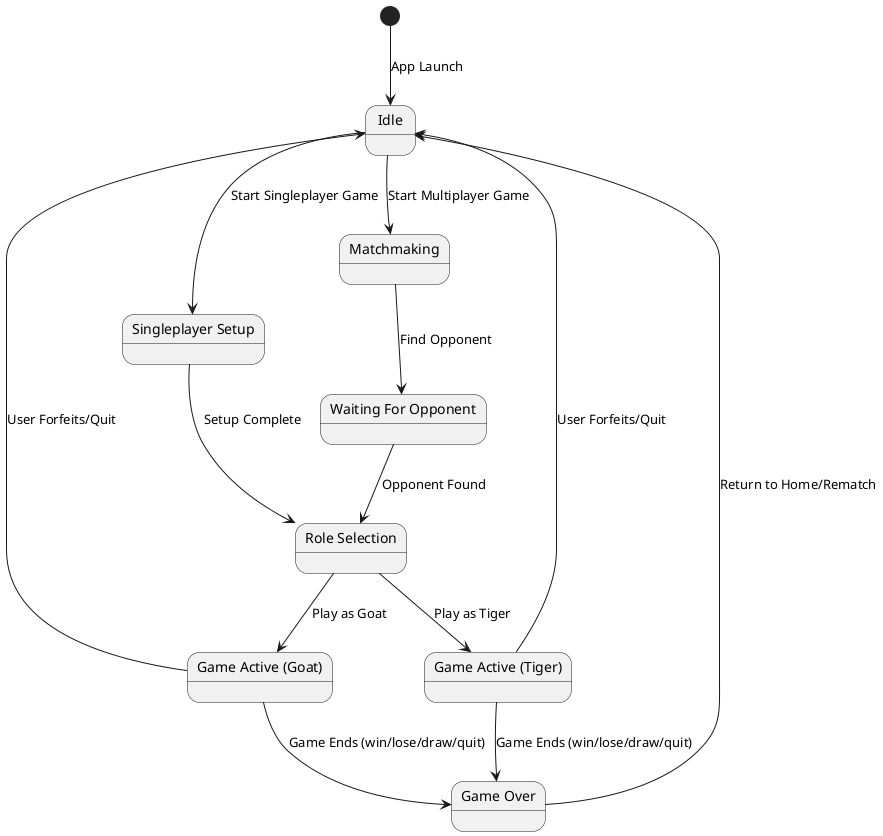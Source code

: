 @startuml
state "Idle" as Idle
state "Matchmaking" as Matchmaking
state "Waiting For Opponent" as WaitingForOpponent
state "Role Selection" as RoleSelection
state "Singleplayer Setup" as SingleplayerSetup
state "Game Active (Tiger)" as GameActiveTiger
state "Game Active (Goat)" as GameActiveGoat
state "Game Over" as GameOver

[*] --> Idle : App Launch
Idle --> Matchmaking : Start Multiplayer Game
Idle --> SingleplayerSetup : Start Singleplayer Game

Matchmaking --> WaitingForOpponent : Find Opponent
WaitingForOpponent --> RoleSelection : Opponent Found
SingleplayerSetup --> RoleSelection : Setup Complete

RoleSelection --> GameActiveTiger : Play as Tiger
RoleSelection --> GameActiveGoat : Play as Goat

GameActiveTiger --> GameOver : Game Ends (win/lose/draw/quit)
GameActiveGoat --> GameOver : Game Ends (win/lose/draw/quit)
GameOver --> Idle : Return to Home/Rematch
GameActiveTiger --> Idle : User Forfeits/Quit
GameActiveGoat --> Idle : User Forfeits/Quit
@enduml 